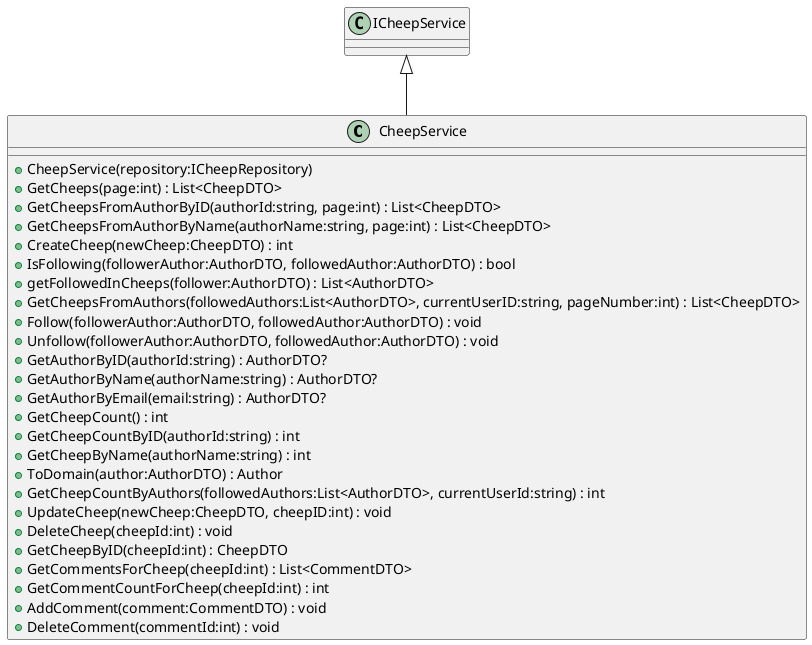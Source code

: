 @startuml
class CheepService {
    + CheepService(repository:ICheepRepository)
    + GetCheeps(page:int) : List<CheepDTO>
    + GetCheepsFromAuthorByID(authorId:string, page:int) : List<CheepDTO>
    + GetCheepsFromAuthorByName(authorName:string, page:int) : List<CheepDTO>
    + CreateCheep(newCheep:CheepDTO) : int
    + IsFollowing(followerAuthor:AuthorDTO, followedAuthor:AuthorDTO) : bool
    + getFollowedInCheeps(follower:AuthorDTO) : List<AuthorDTO>
    + GetCheepsFromAuthors(followedAuthors:List<AuthorDTO>, currentUserID:string, pageNumber:int) : List<CheepDTO>
    + Follow(followerAuthor:AuthorDTO, followedAuthor:AuthorDTO) : void
    + Unfollow(followerAuthor:AuthorDTO, followedAuthor:AuthorDTO) : void
    + GetAuthorByID(authorId:string) : AuthorDTO?
    + GetAuthorByName(authorName:string) : AuthorDTO?
    + GetAuthorByEmail(email:string) : AuthorDTO?
    + GetCheepCount() : int
    + GetCheepCountByID(authorId:string) : int
    + GetCheepByName(authorName:string) : int
    + ToDomain(author:AuthorDTO) : Author
    + GetCheepCountByAuthors(followedAuthors:List<AuthorDTO>, currentUserId:string) : int
    + UpdateCheep(newCheep:CheepDTO, cheepID:int) : void
    + DeleteCheep(cheepId:int) : void
    + GetCheepByID(cheepId:int) : CheepDTO
    + GetCommentsForCheep(cheepId:int) : List<CommentDTO>
    + GetCommentCountForCheep(cheepId:int) : int
    + AddComment(comment:CommentDTO) : void
    + DeleteComment(commentId:int) : void
}
ICheepService <|-- CheepService
@enduml
